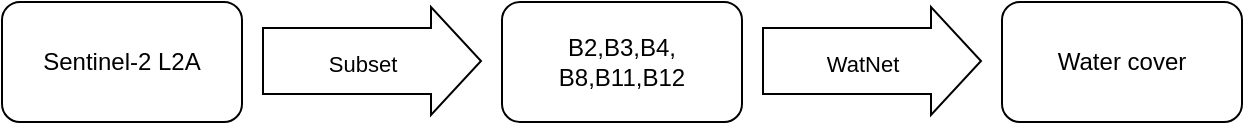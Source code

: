 <mxfile version="22.0.3" type="device">
  <diagram name="第 1 页" id="ililsxDGUMu3Den_fes5">
    <mxGraphModel dx="1101" dy="752" grid="1" gridSize="10" guides="1" tooltips="1" connect="1" arrows="1" fold="1" page="1" pageScale="1" pageWidth="827" pageHeight="1169" math="0" shadow="0">
      <root>
        <mxCell id="0" />
        <mxCell id="1" parent="0" />
        <mxCell id="sJroE0PUIhtuRhPAzuK_-1" value="Sentinel-2 L2A" style="rounded=1;whiteSpace=wrap;html=1;" parent="1" vertex="1">
          <mxGeometry x="80" y="60" width="120" height="60" as="geometry" />
        </mxCell>
        <mxCell id="sJroE0PUIhtuRhPAzuK_-2" value="B2,B3,B4,&lt;br&gt;B8,B11,B12" style="whiteSpace=wrap;html=1;rounded=1;" parent="1" vertex="1">
          <mxGeometry x="330" y="60" width="120" height="60" as="geometry" />
        </mxCell>
        <mxCell id="sJroE0PUIhtuRhPAzuK_-5" value="Water cover" style="rounded=1;whiteSpace=wrap;html=1;" parent="1" vertex="1">
          <mxGeometry x="580" y="60" width="120" height="60" as="geometry" />
        </mxCell>
        <mxCell id="sJroE0PUIhtuRhPAzuK_-7" value="" style="shape=flexArrow;endArrow=classic;html=1;rounded=0;width=33;endSize=8;" parent="1" edge="1">
          <mxGeometry width="50" height="50" relative="1" as="geometry">
            <mxPoint x="210" y="89.5" as="sourcePoint" />
            <mxPoint x="320" y="89.5" as="targetPoint" />
          </mxGeometry>
        </mxCell>
        <mxCell id="sJroE0PUIhtuRhPAzuK_-10" value="Subset" style="edgeLabel;html=1;align=center;verticalAlign=middle;resizable=0;points=[];" parent="sJroE0PUIhtuRhPAzuK_-7" vertex="1" connectable="0">
          <mxGeometry x="-0.291" y="6" relative="1" as="geometry">
            <mxPoint x="11" y="7" as="offset" />
          </mxGeometry>
        </mxCell>
        <mxCell id="sJroE0PUIhtuRhPAzuK_-11" value="" style="shape=flexArrow;endArrow=classic;html=1;rounded=0;width=33;endSize=8;" parent="1" edge="1">
          <mxGeometry width="50" height="50" relative="1" as="geometry">
            <mxPoint x="460" y="89.5" as="sourcePoint" />
            <mxPoint x="570" y="89.5" as="targetPoint" />
          </mxGeometry>
        </mxCell>
        <mxCell id="sJroE0PUIhtuRhPAzuK_-12" value="WatNet" style="edgeLabel;html=1;align=center;verticalAlign=middle;resizable=0;points=[];" parent="sJroE0PUIhtuRhPAzuK_-11" vertex="1" connectable="0">
          <mxGeometry x="-0.291" y="6" relative="1" as="geometry">
            <mxPoint x="11" y="7" as="offset" />
          </mxGeometry>
        </mxCell>
      </root>
    </mxGraphModel>
  </diagram>
</mxfile>
